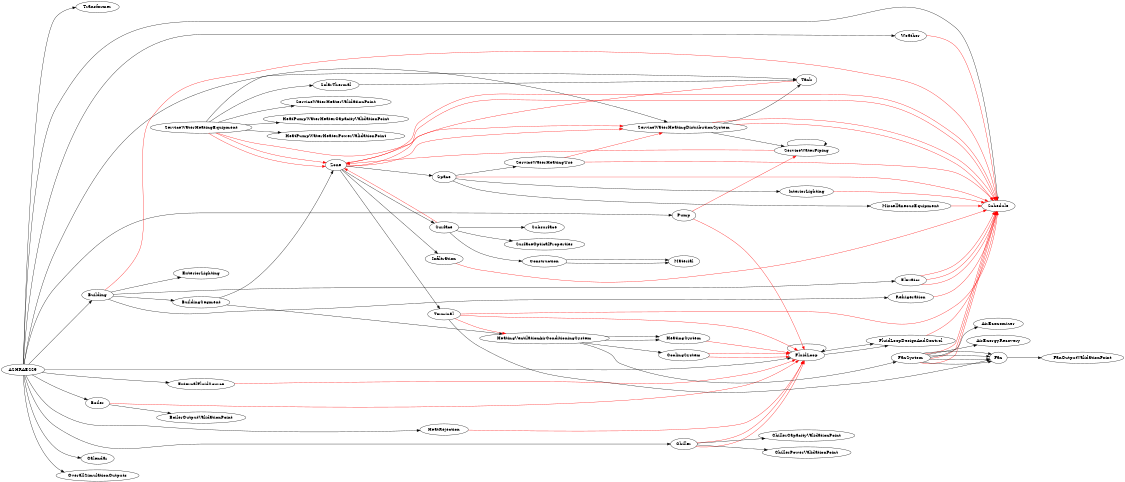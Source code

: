 digraph G {
    size="7.5, 20";
    rankdir=LR;
  ASHRAE229 -> Transformer
  ASHRAE229 -> Building
  ASHRAE229 -> Calendar
  ASHRAE229 -> Schedule
  ASHRAE229 -> Weather
  ASHRAE229 -> OverallSimulationOutputs
  ASHRAE229 -> FluidLoop
  ASHRAE229 -> ServiceWaterHeatingDistributionSystem
  ASHRAE229 -> Pump
  ASHRAE229 -> Boiler
  ASHRAE229 -> Chiller
  ASHRAE229 -> HeatRejection
  ASHRAE229 -> ExternalFluidSource
  Building -> BuildingSegment
  Building -> Elevator
  Building -> ExteriorLighting
  Building -> Refrigeration
  Building -> Schedule [color=red] 
  BuildingSegment -> Zone
  BuildingSegment -> HeatingVentilationAirConditioningSystem
  Zone -> Space
  Zone -> Surface
  Zone -> Infiltration
  Zone -> Schedule [color=red] 
  Zone -> Schedule [color=red] 
  Zone -> Terminal
  Zone -> ServiceWaterHeatingDistributionSystem [color=red] 
  Space -> InteriorLighting
  Space -> MiscellaneousEquipment
  Space -> Schedule [color=red] 
  Space -> ServiceWaterHeatingUse
  Infiltration -> Schedule [color=red] 
  Surface -> Subsurface
  Surface -> Zone [color=red] 
  Surface -> Construction
  Surface -> SurfaceOpticalProperties
  Construction -> Material
  Construction -> Material
  InteriorLighting -> Schedule [color=red] 
  MiscellaneousEquipment -> Schedule [color=red] 
  Weather -> Schedule [color=red] 
  Elevator -> Schedule [color=red] 
  Elevator -> Schedule [color=red] 
  Elevator -> Schedule [color=red] 
  HeatingVentilationAirConditioningSystem -> FanSystem
  HeatingVentilationAirConditioningSystem -> HeatingSystem
  HeatingVentilationAirConditioningSystem -> CoolingSystem
  HeatingVentilationAirConditioningSystem -> HeatingSystem
  HeatingSystem -> FluidLoop [color=red] 
  CoolingSystem -> FluidLoop [color=red] 
  CoolingSystem -> FluidLoop [color=red] 
  FanSystem -> Fan
  FanSystem -> Fan
  FanSystem -> Fan
  FanSystem -> Fan
  FanSystem -> AirEconomizer
  FanSystem -> AirEnergyRecovery
  FanSystem -> Schedule [color=red] 
  FanSystem -> Schedule [color=red] 
  FanSystem -> Schedule [color=red] 
  Fan -> FanOutputValidationPoint
  Terminal -> HeatingVentilationAirConditioningSystem [color=red] 
  Terminal -> FluidLoop [color=red] 
  Terminal -> Fan
  Terminal -> Schedule [color=red] 
  FluidLoop -> FluidLoop
  FluidLoop -> FluidLoopDesignAndControl
  FluidLoop -> FluidLoopDesignAndControl
  FluidLoopDesignAndControl -> Schedule [color=red] 
  Pump -> FluidLoop [color=red] 
  Pump -> ServiceWaterPiping [color=red] 
  Boiler -> FluidLoop [color=red] 
  Boiler -> BoilerOutputValidationPoint
  Chiller -> FluidLoop [color=red] 
  Chiller -> FluidLoop [color=red] 
  Chiller -> ChillerCapacityValidationPoint
  Chiller -> ChillerPowerValidationPoint
  HeatRejection -> FluidLoop [color=red] 
  ExternalFluidSource -> FluidLoop [color=red] 
  ServiceWaterHeatingDistributionSystem -> Tank
  ServiceWaterHeatingDistributionSystem -> ServiceWaterPiping
  ServiceWaterHeatingDistributionSystem -> Schedule [color=red] 
  ServiceWaterHeatingDistributionSystem -> Schedule [color=red] 
  ServiceWaterPiping -> Zone [color=red] 
  ServiceWaterPiping -> ServiceWaterPiping
  SolarThermal -> Tank
  ServiceWaterHeatingEquipment -> ServiceWaterHeatingDistributionSystem [color=red] 
  ServiceWaterHeatingEquipment -> ServiceWaterHeaterValidationPoint
  ServiceWaterHeatingEquipment -> Zone [color=red] 
  ServiceWaterHeatingEquipment -> Zone [color=red] 
  ServiceWaterHeatingEquipment -> HeatPumpWaterHeaterCapacityValidationPoint
  ServiceWaterHeatingEquipment -> HeatPumpWaterHeaterPowerValidationPoint
  ServiceWaterHeatingEquipment -> Tank
  ServiceWaterHeatingEquipment -> SolarThermal
  Tank -> Zone [color=red] 
  ServiceWaterHeatingUse -> ServiceWaterHeatingDistributionSystem [color=red] 
  ServiceWaterHeatingUse -> Schedule [color=red] 
  Refrigeration -> Schedule [color=red] 
}
